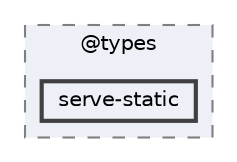 digraph "pkiclassroomrescheduler/src/main/frontend/node_modules/@types/serve-static"
{
 // LATEX_PDF_SIZE
  bgcolor="transparent";
  edge [fontname=Helvetica,fontsize=10,labelfontname=Helvetica,labelfontsize=10];
  node [fontname=Helvetica,fontsize=10,shape=box,height=0.2,width=0.4];
  compound=true
  subgraph clusterdir_4e994157bc6d0b5f80f6b9b3b1e8b410 {
    graph [ bgcolor="#edf0f7", pencolor="grey50", label="@types", fontname=Helvetica,fontsize=10 style="filled,dashed", URL="dir_4e994157bc6d0b5f80f6b9b3b1e8b410.html",tooltip=""]
  dir_2d450aa4b57c47a49309be8aab7e882f [label="serve-static", fillcolor="#edf0f7", color="grey25", style="filled,bold", URL="dir_2d450aa4b57c47a49309be8aab7e882f.html",tooltip=""];
  }
}
